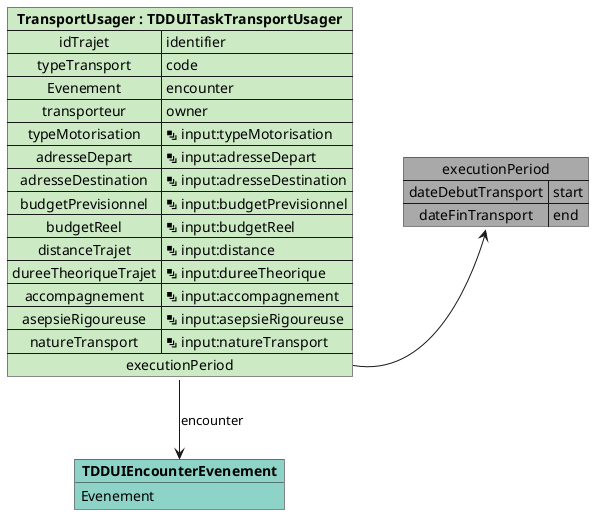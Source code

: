 @startuml

map "executionPeriod" as executionPeriod #DarkGray {
    dateDebutTransport => start
    dateFinTransport => end
}

object "**TDDUIEncounterEvenement**" as TDDUIEncounterEvenement #8dd3c7 {
    Evenement
}

map "**TransportUsager : TDDUITaskTransportUsager**" as TransportUsager #ccebc5 {
    idTrajet => identifier
    typeTransport => code
    Evenement => encounter
    transporteur => owner
    typeMotorisation => <&layers> input:typeMotorisation
    adresseDepart => <&layers> input:adresseDepart
    adresseDestination => <&layers> input:adresseDestination
    budgetPrevisionnel => <&layers> input:budgetPrevisionnel
    budgetReel => <&layers> input:budgetReel
    distanceTrajet => <&layers> input:distance
    dureeTheoriqueTrajet => <&layers> input:dureeTheorique
    accompagnement => <&layers> input:accompagnement
    asepsieRigoureuse => <&layers> input:asepsieRigoureuse
    natureTransport => <&layers> input:natureTransport
    executionPeriod *-> executionPeriod
}

TransportUsager -d-> TDDUIEncounterEvenement : encounter

@enduml